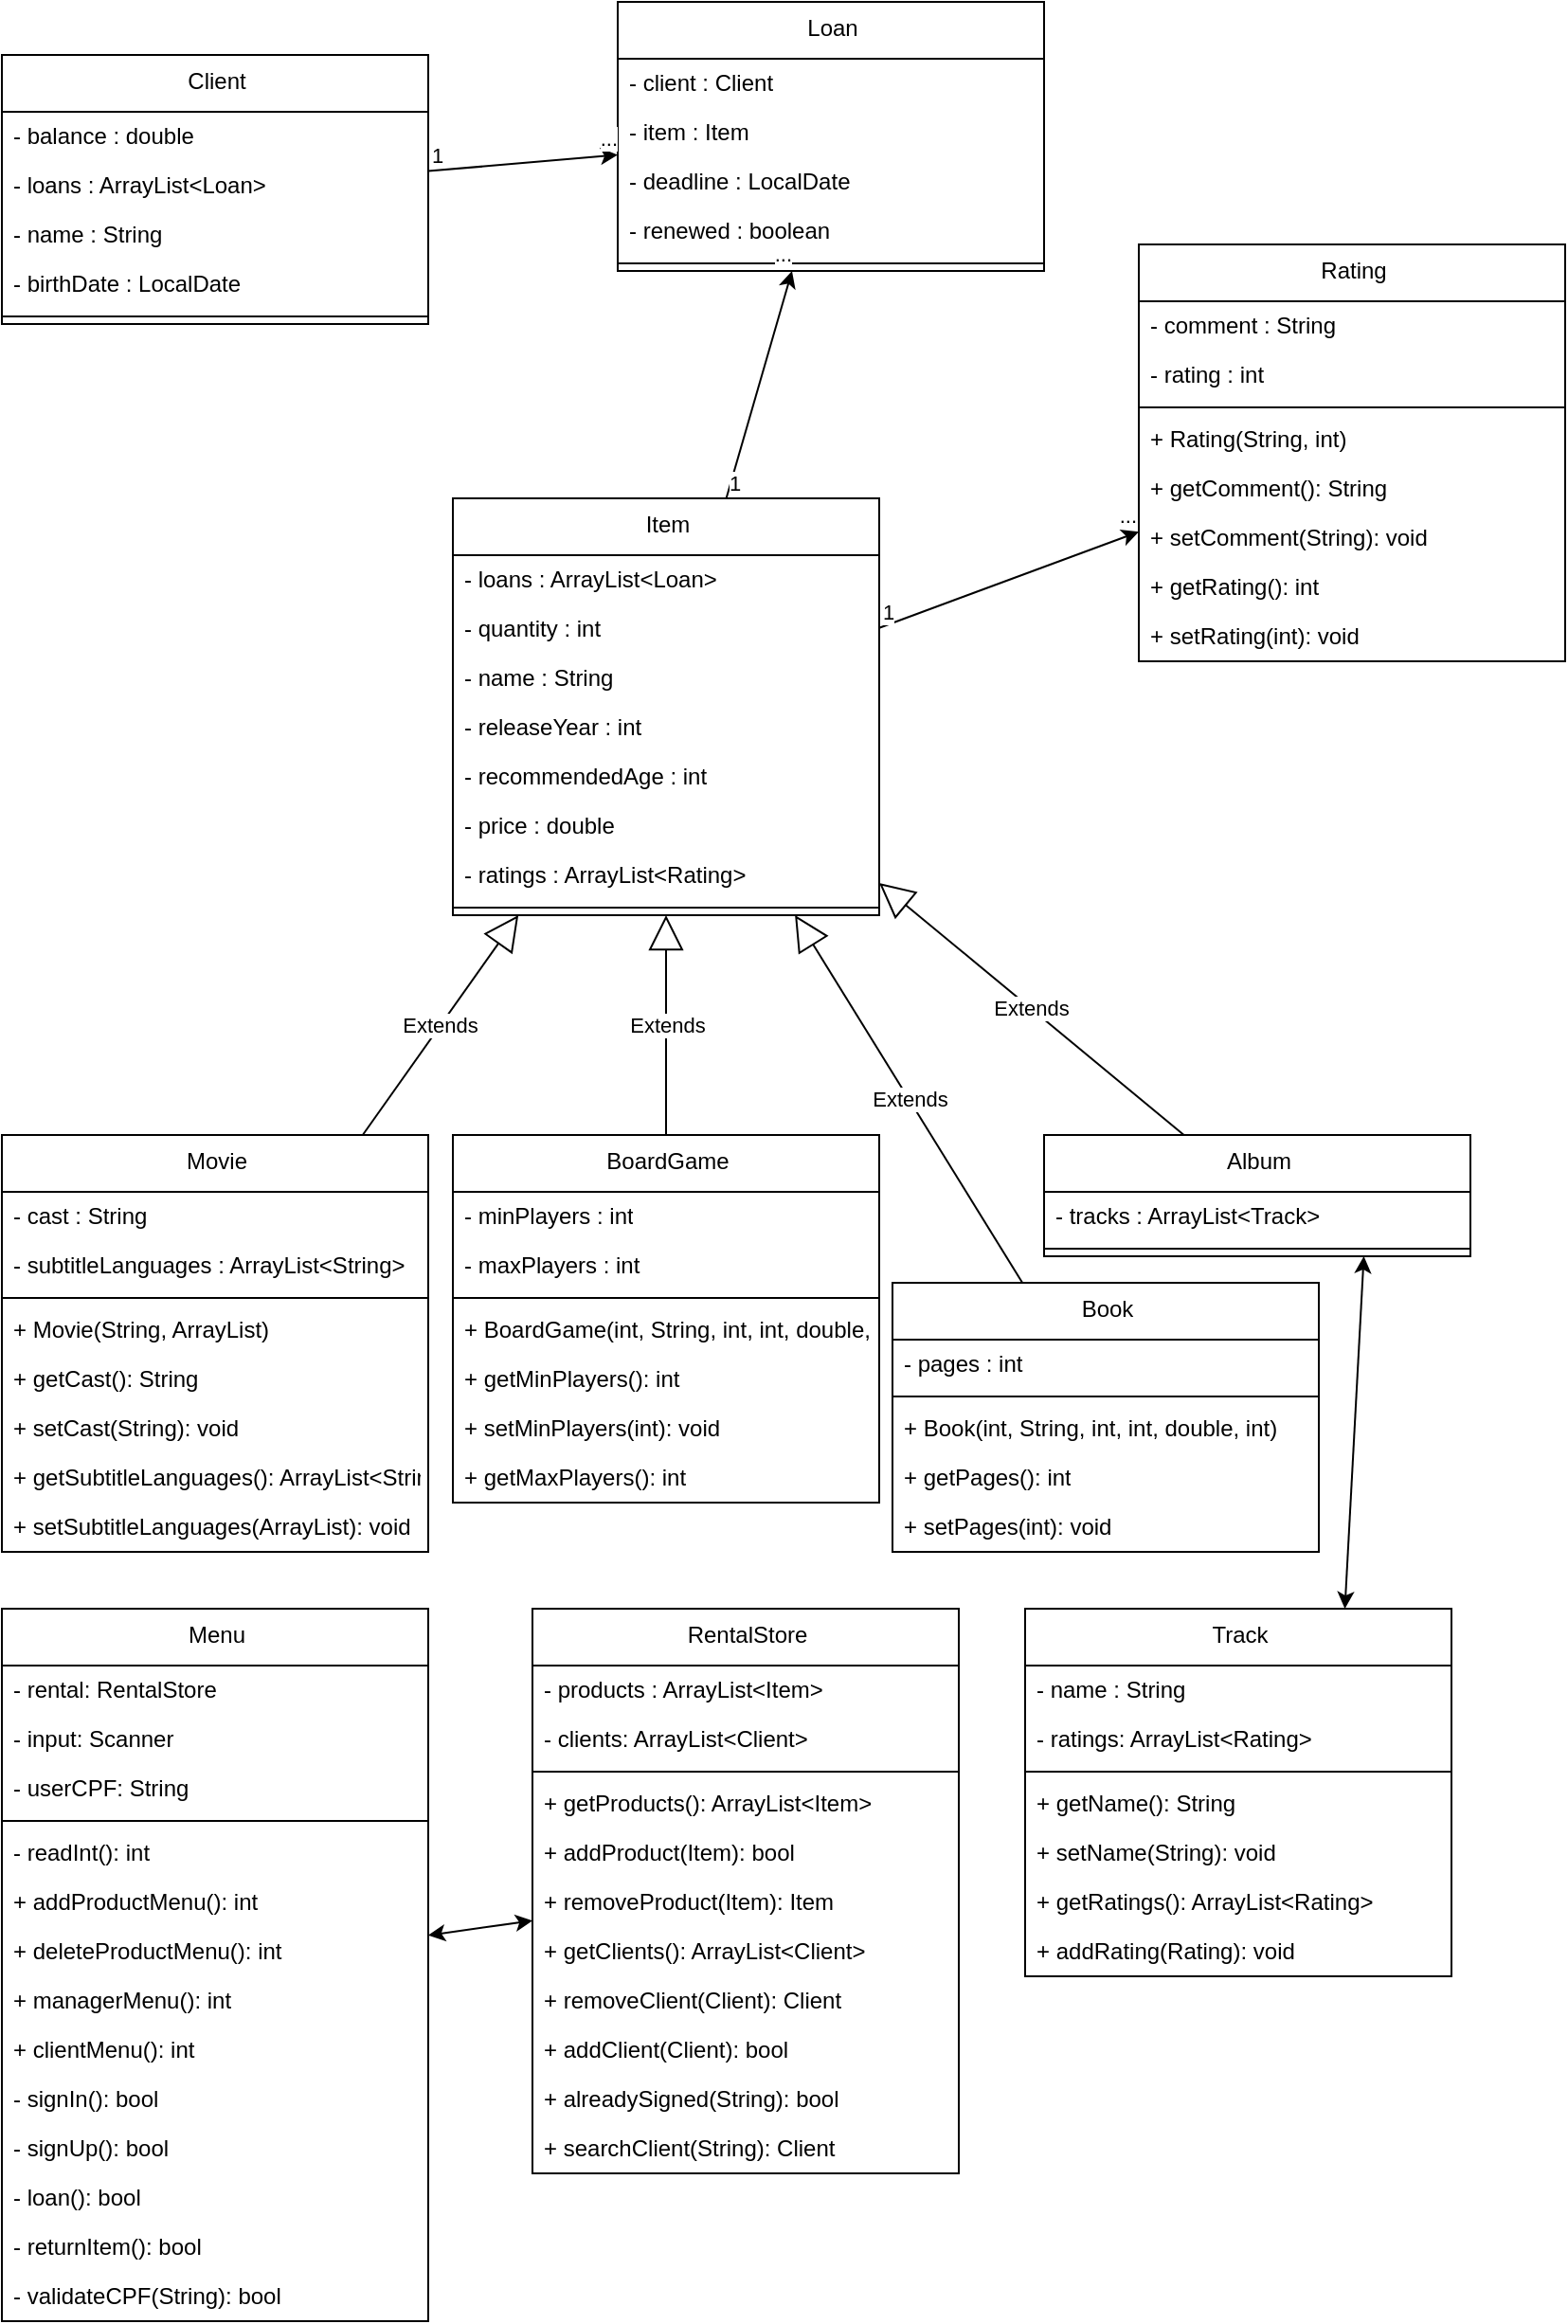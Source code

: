 <mxfile>
    <diagram id="qNWK0JkhowjWW2Fj5Cd8" name="Page-1">
        <mxGraphModel dx="1927" dy="1405" grid="1" gridSize="10" guides="1" tooltips="1" connect="1" arrows="1" fold="1" page="1" pageScale="1" pageWidth="850" pageHeight="1100" math="0" shadow="0">
            <root>
                <mxCell id="0"/>
                <mxCell id="1" parent="0"/>
                <mxCell id="2" value="Client" style="swimlane;fontStyle=0;align=center;verticalAlign=top;childLayout=stackLayout;horizontal=1;startSize=30;horizontalStack=0;resizeParent=1;resizeParentMax=0;resizeLast=0;collapsible=0;marginBottom=0;html=1;" parent="1" vertex="1">
                    <mxGeometry x="10" y="100" width="225" height="142" as="geometry"/>
                </mxCell>
                <mxCell id="3" value="- balance : double" style="text;html=1;strokeColor=none;fillColor=none;align=left;verticalAlign=middle;spacingLeft=4;spacingRight=4;overflow=hidden;rotatable=0;points=[[0,0.5],[1,0.5]];portConstraint=eastwest;" parent="2" vertex="1">
                    <mxGeometry y="30" width="225" height="26" as="geometry"/>
                </mxCell>
                <mxCell id="4" value="- loans : ArrayList&lt;Loan&gt;&amp;lt;Loan&amp;gt;" style="text;html=1;strokeColor=none;fillColor=none;align=left;verticalAlign=middle;spacingLeft=4;spacingRight=4;overflow=hidden;rotatable=0;points=[[0,0.5],[1,0.5]];portConstraint=eastwest;" parent="2" vertex="1">
                    <mxGeometry y="56" width="225" height="26" as="geometry"/>
                </mxCell>
                <mxCell id="5" value="- name : String" style="text;html=1;strokeColor=none;fillColor=none;align=left;verticalAlign=middle;spacingLeft=4;spacingRight=4;overflow=hidden;rotatable=0;points=[[0,0.5],[1,0.5]];portConstraint=eastwest;" parent="2" vertex="1">
                    <mxGeometry y="82" width="225" height="26" as="geometry"/>
                </mxCell>
                <mxCell id="6" value="- birthDate : LocalDate" style="text;html=1;strokeColor=none;fillColor=none;align=left;verticalAlign=middle;spacingLeft=4;spacingRight=4;overflow=hidden;rotatable=0;points=[[0,0.5],[1,0.5]];portConstraint=eastwest;" parent="2" vertex="1">
                    <mxGeometry y="108" width="225" height="26" as="geometry"/>
                </mxCell>
                <mxCell id="7" style="line;strokeWidth=1;fillColor=none;align=left;verticalAlign=middle;spacingTop=-1;spacingLeft=3;spacingRight=3;rotatable=0;labelPosition=right;points=[];portConstraint=eastwest;" parent="2" vertex="1">
                    <mxGeometry y="134" width="225" height="8" as="geometry"/>
                </mxCell>
                <mxCell id="8" value="Loan" style="swimlane;fontStyle=0;align=center;verticalAlign=top;childLayout=stackLayout;horizontal=1;startSize=30;horizontalStack=0;resizeParent=1;resizeParentMax=0;resizeLast=0;collapsible=0;marginBottom=0;html=1;" parent="1" vertex="1">
                    <mxGeometry x="335" y="72" width="225" height="142" as="geometry"/>
                </mxCell>
                <mxCell id="9" value="- client : Client" style="text;html=1;strokeColor=none;fillColor=none;align=left;verticalAlign=middle;spacingLeft=4;spacingRight=4;overflow=hidden;rotatable=0;points=[[0,0.5],[1,0.5]];portConstraint=eastwest;" parent="8" vertex="1">
                    <mxGeometry y="30" width="225" height="26" as="geometry"/>
                </mxCell>
                <mxCell id="10" value="- item : Item" style="text;html=1;strokeColor=none;fillColor=none;align=left;verticalAlign=middle;spacingLeft=4;spacingRight=4;overflow=hidden;rotatable=0;points=[[0,0.5],[1,0.5]];portConstraint=eastwest;" parent="8" vertex="1">
                    <mxGeometry y="56" width="225" height="26" as="geometry"/>
                </mxCell>
                <mxCell id="11" value="- deadline : LocalDate" style="text;html=1;strokeColor=none;fillColor=none;align=left;verticalAlign=middle;spacingLeft=4;spacingRight=4;overflow=hidden;rotatable=0;points=[[0,0.5],[1,0.5]];portConstraint=eastwest;" parent="8" vertex="1">
                    <mxGeometry y="82" width="225" height="26" as="geometry"/>
                </mxCell>
                <mxCell id="12" value="- renewed : boolean" style="text;html=1;strokeColor=none;fillColor=none;align=left;verticalAlign=middle;spacingLeft=4;spacingRight=4;overflow=hidden;rotatable=0;points=[[0,0.5],[1,0.5]];portConstraint=eastwest;" parent="8" vertex="1">
                    <mxGeometry y="108" width="225" height="26" as="geometry"/>
                </mxCell>
                <mxCell id="13" style="line;strokeWidth=1;fillColor=none;align=left;verticalAlign=middle;spacingTop=-1;spacingLeft=3;spacingRight=3;rotatable=0;labelPosition=right;points=[];portConstraint=eastwest;" parent="8" vertex="1">
                    <mxGeometry y="134" width="225" height="8" as="geometry"/>
                </mxCell>
                <mxCell id="14" value="Rating" style="swimlane;fontStyle=0;align=center;verticalAlign=top;childLayout=stackLayout;horizontal=1;startSize=30;horizontalStack=0;resizeParent=1;resizeParentMax=0;resizeLast=0;collapsible=0;marginBottom=0;html=1;" parent="1" vertex="1">
                    <mxGeometry x="610" y="200" width="225" height="220" as="geometry"/>
                </mxCell>
                <mxCell id="15" value="- comment : String" style="text;html=1;strokeColor=none;fillColor=none;align=left;verticalAlign=middle;spacingLeft=4;spacingRight=4;overflow=hidden;rotatable=0;points=[[0,0.5],[1,0.5]];portConstraint=eastwest;" parent="14" vertex="1">
                    <mxGeometry y="30" width="225" height="26" as="geometry"/>
                </mxCell>
                <mxCell id="16" value="- rating : int" style="text;html=1;strokeColor=none;fillColor=none;align=left;verticalAlign=middle;spacingLeft=4;spacingRight=4;overflow=hidden;rotatable=0;points=[[0,0.5],[1,0.5]];portConstraint=eastwest;" parent="14" vertex="1">
                    <mxGeometry y="56" width="225" height="26" as="geometry"/>
                </mxCell>
                <mxCell id="17" style="line;strokeWidth=1;fillColor=none;align=left;verticalAlign=middle;spacingTop=-1;spacingLeft=3;spacingRight=3;rotatable=0;labelPosition=right;points=[];portConstraint=eastwest;" parent="14" vertex="1">
                    <mxGeometry y="82" width="225" height="8" as="geometry"/>
                </mxCell>
                <mxCell id="18" value="+ Rating(String, int)" style="text;html=1;strokeColor=none;fillColor=none;align=left;verticalAlign=middle;spacingLeft=4;spacingRight=4;overflow=hidden;rotatable=0;points=[[0,0.5],[1,0.5]];portConstraint=eastwest;" parent="14" vertex="1">
                    <mxGeometry y="90" width="225" height="26" as="geometry"/>
                </mxCell>
                <mxCell id="19" value="+ getComment(): String" style="text;html=1;strokeColor=none;fillColor=none;align=left;verticalAlign=middle;spacingLeft=4;spacingRight=4;overflow=hidden;rotatable=0;points=[[0,0.5],[1,0.5]];portConstraint=eastwest;" parent="14" vertex="1">
                    <mxGeometry y="116" width="225" height="26" as="geometry"/>
                </mxCell>
                <mxCell id="20" value="+ setComment(String): void" style="text;html=1;strokeColor=none;fillColor=none;align=left;verticalAlign=middle;spacingLeft=4;spacingRight=4;overflow=hidden;rotatable=0;points=[[0,0.5],[1,0.5]];portConstraint=eastwest;" parent="14" vertex="1">
                    <mxGeometry y="142" width="225" height="26" as="geometry"/>
                </mxCell>
                <mxCell id="21" value="+ getRating(): int" style="text;html=1;strokeColor=none;fillColor=none;align=left;verticalAlign=middle;spacingLeft=4;spacingRight=4;overflow=hidden;rotatable=0;points=[[0,0.5],[1,0.5]];portConstraint=eastwest;" parent="14" vertex="1">
                    <mxGeometry y="168" width="225" height="26" as="geometry"/>
                </mxCell>
                <mxCell id="22" value="+ setRating(int): void" style="text;html=1;strokeColor=none;fillColor=none;align=left;verticalAlign=middle;spacingLeft=4;spacingRight=4;overflow=hidden;rotatable=0;points=[[0,0.5],[1,0.5]];portConstraint=eastwest;" parent="14" vertex="1">
                    <mxGeometry y="194" width="225" height="26" as="geometry"/>
                </mxCell>
                <mxCell id="23" value="Item" style="swimlane;fontStyle=0;align=center;verticalAlign=top;childLayout=stackLayout;horizontal=1;startSize=30;horizontalStack=0;resizeParent=1;resizeParentMax=0;resizeLast=0;collapsible=0;marginBottom=0;html=1;" parent="1" vertex="1">
                    <mxGeometry x="248" y="334" width="225" height="220" as="geometry"/>
                </mxCell>
                <mxCell id="24" value="- loans : ArrayList&lt;Loan&gt;&amp;lt;Loan&amp;gt;" style="text;html=1;strokeColor=none;fillColor=none;align=left;verticalAlign=middle;spacingLeft=4;spacingRight=4;overflow=hidden;rotatable=0;points=[[0,0.5],[1,0.5]];portConstraint=eastwest;" parent="23" vertex="1">
                    <mxGeometry y="30" width="225" height="26" as="geometry"/>
                </mxCell>
                <mxCell id="25" value="- quantity : int" style="text;html=1;strokeColor=none;fillColor=none;align=left;verticalAlign=middle;spacingLeft=4;spacingRight=4;overflow=hidden;rotatable=0;points=[[0,0.5],[1,0.5]];portConstraint=eastwest;" parent="23" vertex="1">
                    <mxGeometry y="56" width="225" height="26" as="geometry"/>
                </mxCell>
                <mxCell id="26" value="- name : String" style="text;html=1;strokeColor=none;fillColor=none;align=left;verticalAlign=middle;spacingLeft=4;spacingRight=4;overflow=hidden;rotatable=0;points=[[0,0.5],[1,0.5]];portConstraint=eastwest;" parent="23" vertex="1">
                    <mxGeometry y="82" width="225" height="26" as="geometry"/>
                </mxCell>
                <mxCell id="27" value="- releaseYear : int" style="text;html=1;strokeColor=none;fillColor=none;align=left;verticalAlign=middle;spacingLeft=4;spacingRight=4;overflow=hidden;rotatable=0;points=[[0,0.5],[1,0.5]];portConstraint=eastwest;" parent="23" vertex="1">
                    <mxGeometry y="108" width="225" height="26" as="geometry"/>
                </mxCell>
                <mxCell id="28" value="- recommendedAge : int" style="text;html=1;strokeColor=none;fillColor=none;align=left;verticalAlign=middle;spacingLeft=4;spacingRight=4;overflow=hidden;rotatable=0;points=[[0,0.5],[1,0.5]];portConstraint=eastwest;" parent="23" vertex="1">
                    <mxGeometry y="134" width="225" height="26" as="geometry"/>
                </mxCell>
                <mxCell id="29" value="- price : double" style="text;html=1;strokeColor=none;fillColor=none;align=left;verticalAlign=middle;spacingLeft=4;spacingRight=4;overflow=hidden;rotatable=0;points=[[0,0.5],[1,0.5]];portConstraint=eastwest;" parent="23" vertex="1">
                    <mxGeometry y="160" width="225" height="26" as="geometry"/>
                </mxCell>
                <mxCell id="30" value="- ratings : ArrayList&lt;Rating&gt;&amp;lt;Rating&amp;gt;" style="text;html=1;strokeColor=none;fillColor=none;align=left;verticalAlign=middle;spacingLeft=4;spacingRight=4;overflow=hidden;rotatable=0;points=[[0,0.5],[1,0.5]];portConstraint=eastwest;" parent="23" vertex="1">
                    <mxGeometry y="186" width="225" height="26" as="geometry"/>
                </mxCell>
                <mxCell id="31" style="line;strokeWidth=1;fillColor=none;align=left;verticalAlign=middle;spacingTop=-1;spacingLeft=3;spacingRight=3;rotatable=0;labelPosition=right;points=[];portConstraint=eastwest;" parent="23" vertex="1">
                    <mxGeometry y="212" width="225" height="8" as="geometry"/>
                </mxCell>
                <mxCell id="32" value="Book" style="swimlane;fontStyle=0;align=center;verticalAlign=top;childLayout=stackLayout;horizontal=1;startSize=30;horizontalStack=0;resizeParent=1;resizeParentMax=0;resizeLast=0;collapsible=0;marginBottom=0;html=1;" parent="1" vertex="1">
                    <mxGeometry x="480" y="748" width="225" height="142" as="geometry"/>
                </mxCell>
                <mxCell id="33" value="- pages : int" style="text;html=1;strokeColor=none;fillColor=none;align=left;verticalAlign=middle;spacingLeft=4;spacingRight=4;overflow=hidden;rotatable=0;points=[[0,0.5],[1,0.5]];portConstraint=eastwest;" parent="32" vertex="1">
                    <mxGeometry y="30" width="225" height="26" as="geometry"/>
                </mxCell>
                <mxCell id="34" style="line;strokeWidth=1;fillColor=none;align=left;verticalAlign=middle;spacingTop=-1;spacingLeft=3;spacingRight=3;rotatable=0;labelPosition=right;points=[];portConstraint=eastwest;" parent="32" vertex="1">
                    <mxGeometry y="56" width="225" height="8" as="geometry"/>
                </mxCell>
                <mxCell id="35" value="+ Book(int, String, int, int, double, int)" style="text;html=1;strokeColor=none;fillColor=none;align=left;verticalAlign=middle;spacingLeft=4;spacingRight=4;overflow=hidden;rotatable=0;points=[[0,0.5],[1,0.5]];portConstraint=eastwest;" parent="32" vertex="1">
                    <mxGeometry y="64" width="225" height="26" as="geometry"/>
                </mxCell>
                <mxCell id="36" value="+ getPages(): int" style="text;html=1;strokeColor=none;fillColor=none;align=left;verticalAlign=middle;spacingLeft=4;spacingRight=4;overflow=hidden;rotatable=0;points=[[0,0.5],[1,0.5]];portConstraint=eastwest;" parent="32" vertex="1">
                    <mxGeometry y="90" width="225" height="26" as="geometry"/>
                </mxCell>
                <mxCell id="37" value="+ setPages(int): void" style="text;html=1;strokeColor=none;fillColor=none;align=left;verticalAlign=middle;spacingLeft=4;spacingRight=4;overflow=hidden;rotatable=0;points=[[0,0.5],[1,0.5]];portConstraint=eastwest;" parent="32" vertex="1">
                    <mxGeometry y="116" width="225" height="26" as="geometry"/>
                </mxCell>
                <mxCell id="38" value="BoardGame" style="swimlane;fontStyle=0;align=center;verticalAlign=top;childLayout=stackLayout;horizontal=1;startSize=30;horizontalStack=0;resizeParent=1;resizeParentMax=0;resizeLast=0;collapsible=0;marginBottom=0;html=1;" parent="1" vertex="1">
                    <mxGeometry x="248" y="670" width="225" height="194" as="geometry"/>
                </mxCell>
                <mxCell id="39" value="- minPlayers : int" style="text;html=1;strokeColor=none;fillColor=none;align=left;verticalAlign=middle;spacingLeft=4;spacingRight=4;overflow=hidden;rotatable=0;points=[[0,0.5],[1,0.5]];portConstraint=eastwest;" parent="38" vertex="1">
                    <mxGeometry y="30" width="225" height="26" as="geometry"/>
                </mxCell>
                <mxCell id="40" value="- maxPlayers : int" style="text;html=1;strokeColor=none;fillColor=none;align=left;verticalAlign=middle;spacingLeft=4;spacingRight=4;overflow=hidden;rotatable=0;points=[[0,0.5],[1,0.5]];portConstraint=eastwest;" parent="38" vertex="1">
                    <mxGeometry y="56" width="225" height="26" as="geometry"/>
                </mxCell>
                <mxCell id="41" style="line;strokeWidth=1;fillColor=none;align=left;verticalAlign=middle;spacingTop=-1;spacingLeft=3;spacingRight=3;rotatable=0;labelPosition=right;points=[];portConstraint=eastwest;" parent="38" vertex="1">
                    <mxGeometry y="82" width="225" height="8" as="geometry"/>
                </mxCell>
                <mxCell id="42" value="+ BoardGame(int, String, int, int, double, int, int)" style="text;html=1;strokeColor=none;fillColor=none;align=left;verticalAlign=middle;spacingLeft=4;spacingRight=4;overflow=hidden;rotatable=0;points=[[0,0.5],[1,0.5]];portConstraint=eastwest;" parent="38" vertex="1">
                    <mxGeometry y="90" width="225" height="26" as="geometry"/>
                </mxCell>
                <mxCell id="43" value="+ getMinPlayers(): int" style="text;html=1;strokeColor=none;fillColor=none;align=left;verticalAlign=middle;spacingLeft=4;spacingRight=4;overflow=hidden;rotatable=0;points=[[0,0.5],[1,0.5]];portConstraint=eastwest;" parent="38" vertex="1">
                    <mxGeometry y="116" width="225" height="26" as="geometry"/>
                </mxCell>
                <mxCell id="44" value="+ setMinPlayers(int): void" style="text;html=1;strokeColor=none;fillColor=none;align=left;verticalAlign=middle;spacingLeft=4;spacingRight=4;overflow=hidden;rotatable=0;points=[[0,0.5],[1,0.5]];portConstraint=eastwest;" parent="38" vertex="1">
                    <mxGeometry y="142" width="225" height="26" as="geometry"/>
                </mxCell>
                <mxCell id="45" value="+ getMaxPlayers(): int" style="text;html=1;strokeColor=none;fillColor=none;align=left;verticalAlign=middle;spacingLeft=4;spacingRight=4;overflow=hidden;rotatable=0;points=[[0,0.5],[1,0.5]];portConstraint=eastwest;" parent="38" vertex="1">
                    <mxGeometry y="168" width="225" height="26" as="geometry"/>
                </mxCell>
                <mxCell id="47" value="Album" style="swimlane;fontStyle=0;align=center;verticalAlign=top;childLayout=stackLayout;horizontal=1;startSize=30;horizontalStack=0;resizeParent=1;resizeParentMax=0;resizeLast=0;collapsible=0;marginBottom=0;html=1;" parent="1" vertex="1">
                    <mxGeometry x="560" y="670" width="225" height="64" as="geometry"/>
                </mxCell>
                <mxCell id="48" value="- tracks : ArrayList&amp;lt;Track&amp;gt;" style="text;html=1;strokeColor=none;fillColor=none;align=left;verticalAlign=middle;spacingLeft=4;spacingRight=4;overflow=hidden;rotatable=0;points=[[0,0.5],[1,0.5]];portConstraint=eastwest;" parent="47" vertex="1">
                    <mxGeometry y="30" width="225" height="26" as="geometry"/>
                </mxCell>
                <mxCell id="49" style="line;strokeWidth=1;fillColor=none;align=left;verticalAlign=middle;spacingTop=-1;spacingLeft=3;spacingRight=3;rotatable=0;labelPosition=right;points=[];portConstraint=eastwest;" parent="47" vertex="1">
                    <mxGeometry y="56" width="225" height="8" as="geometry"/>
                </mxCell>
                <mxCell id="50" value="Movie" style="swimlane;fontStyle=0;align=center;verticalAlign=top;childLayout=stackLayout;horizontal=1;startSize=30;horizontalStack=0;resizeParent=1;resizeParentMax=0;resizeLast=0;collapsible=0;marginBottom=0;html=1;" parent="1" vertex="1">
                    <mxGeometry x="10" y="670" width="225" height="220" as="geometry"/>
                </mxCell>
                <mxCell id="51" value="- cast : String" style="text;html=1;strokeColor=none;fillColor=none;align=left;verticalAlign=middle;spacingLeft=4;spacingRight=4;overflow=hidden;rotatable=0;points=[[0,0.5],[1,0.5]];portConstraint=eastwest;" parent="50" vertex="1">
                    <mxGeometry y="30" width="225" height="26" as="geometry"/>
                </mxCell>
                <mxCell id="52" value="- subtitleLanguages : ArrayList&lt;String&gt;&amp;lt;String&amp;gt;" style="text;html=1;strokeColor=none;fillColor=none;align=left;verticalAlign=middle;spacingLeft=4;spacingRight=4;overflow=hidden;rotatable=0;points=[[0,0.5],[1,0.5]];portConstraint=eastwest;" parent="50" vertex="1">
                    <mxGeometry y="56" width="225" height="26" as="geometry"/>
                </mxCell>
                <mxCell id="53" style="line;strokeWidth=1;fillColor=none;align=left;verticalAlign=middle;spacingTop=-1;spacingLeft=3;spacingRight=3;rotatable=0;labelPosition=right;points=[];portConstraint=eastwest;" parent="50" vertex="1">
                    <mxGeometry y="82" width="225" height="8" as="geometry"/>
                </mxCell>
                <mxCell id="54" value="+ Movie(String, ArrayList&lt;String&gt;)" style="text;html=1;strokeColor=none;fillColor=none;align=left;verticalAlign=middle;spacingLeft=4;spacingRight=4;overflow=hidden;rotatable=0;points=[[0,0.5],[1,0.5]];portConstraint=eastwest;" parent="50" vertex="1">
                    <mxGeometry y="90" width="225" height="26" as="geometry"/>
                </mxCell>
                <mxCell id="55" value="+ getCast(): String" style="text;html=1;strokeColor=none;fillColor=none;align=left;verticalAlign=middle;spacingLeft=4;spacingRight=4;overflow=hidden;rotatable=0;points=[[0,0.5],[1,0.5]];portConstraint=eastwest;" parent="50" vertex="1">
                    <mxGeometry y="116" width="225" height="26" as="geometry"/>
                </mxCell>
                <mxCell id="56" value="+ setCast(String): void" style="text;html=1;strokeColor=none;fillColor=none;align=left;verticalAlign=middle;spacingLeft=4;spacingRight=4;overflow=hidden;rotatable=0;points=[[0,0.5],[1,0.5]];portConstraint=eastwest;" parent="50" vertex="1">
                    <mxGeometry y="142" width="225" height="26" as="geometry"/>
                </mxCell>
                <mxCell id="57" value="+ getSubtitleLanguages(): ArrayList&lt;String&gt;&amp;lt;String&amp;gt;" style="text;html=1;strokeColor=none;fillColor=none;align=left;verticalAlign=middle;spacingLeft=4;spacingRight=4;overflow=hidden;rotatable=0;points=[[0,0.5],[1,0.5]];portConstraint=eastwest;" parent="50" vertex="1">
                    <mxGeometry y="168" width="225" height="26" as="geometry"/>
                </mxCell>
                <mxCell id="58" value="+ setSubtitleLanguages(ArrayList&lt;String&gt;): void" style="text;html=1;strokeColor=none;fillColor=none;align=left;verticalAlign=middle;spacingLeft=4;spacingRight=4;overflow=hidden;rotatable=0;points=[[0,0.5],[1,0.5]];portConstraint=eastwest;" parent="50" vertex="1">
                    <mxGeometry y="194" width="225" height="26" as="geometry"/>
                </mxCell>
                <mxCell id="59" value="Extends" style="endArrow=block;endSize=16;endFill=0;html=1" parent="1" source="32" target="23" edge="1">
                    <mxGeometry width="160" relative="1" as="geometry"/>
                </mxCell>
                <mxCell id="60" value="Extends" style="endArrow=block;endSize=16;endFill=0;html=1" parent="1" source="38" target="23" edge="1">
                    <mxGeometry width="160" relative="1" as="geometry"/>
                </mxCell>
                <mxCell id="61" value="Extends" style="endArrow=block;endSize=16;endFill=0;html=1" parent="1" source="47" target="23" edge="1">
                    <mxGeometry width="160" relative="1" as="geometry"/>
                </mxCell>
                <mxCell id="62" value="Extends" style="endArrow=block;endSize=16;endFill=0;html=1" parent="1" source="50" target="23" edge="1">
                    <mxGeometry width="160" relative="1" as="geometry">
                        <mxPoint x="300" y="680" as="sourcePoint"/>
                        <mxPoint x="15" y="542.529" as="targetPoint"/>
                    </mxGeometry>
                </mxCell>
                <mxCell id="65" value="" style="endArrow=classic;html=1;" parent="1" source="23" target="14" edge="1">
                    <mxGeometry relative="1" as="geometry">
                        <mxPoint x="520" y="490" as="sourcePoint"/>
                        <mxPoint x="640" y="470" as="targetPoint"/>
                    </mxGeometry>
                </mxCell>
                <mxCell id="67" value="1" style="edgeLabel;resizable=0;html=1;align=left;verticalAlign=bottom;" parent="65" connectable="0" vertex="1">
                    <mxGeometry x="-1" relative="1" as="geometry"/>
                </mxCell>
                <mxCell id="68" value="..." style="edgeLabel;resizable=0;html=1;align=right;verticalAlign=bottom;" parent="65" connectable="0" vertex="1">
                    <mxGeometry x="1" relative="1" as="geometry"/>
                </mxCell>
                <mxCell id="70" value="" style="endArrow=classic;html=1;" parent="1" source="2" target="8" edge="1">
                    <mxGeometry relative="1" as="geometry">
                        <mxPoint x="160" y="280" as="sourcePoint"/>
                        <mxPoint x="320" y="280" as="targetPoint"/>
                    </mxGeometry>
                </mxCell>
                <mxCell id="72" value="1" style="edgeLabel;resizable=0;html=1;align=left;verticalAlign=bottom;" parent="70" connectable="0" vertex="1">
                    <mxGeometry x="-1" relative="1" as="geometry"/>
                </mxCell>
                <mxCell id="73" value="..." style="edgeLabel;resizable=0;html=1;align=right;verticalAlign=bottom;" parent="70" connectable="0" vertex="1">
                    <mxGeometry x="1" relative="1" as="geometry"/>
                </mxCell>
                <mxCell id="74" value="" style="endArrow=classic;html=1;" parent="1" source="23" target="8" edge="1">
                    <mxGeometry relative="1" as="geometry">
                        <mxPoint x="245" y="171.308" as="sourcePoint"/>
                        <mxPoint x="345" y="162.692" as="targetPoint"/>
                    </mxGeometry>
                </mxCell>
                <mxCell id="75" value="1" style="edgeLabel;resizable=0;html=1;align=left;verticalAlign=bottom;" parent="74" connectable="0" vertex="1">
                    <mxGeometry x="-1" relative="1" as="geometry"/>
                </mxCell>
                <mxCell id="76" value="..." style="edgeLabel;resizable=0;html=1;align=right;verticalAlign=bottom;" parent="74" connectable="0" vertex="1">
                    <mxGeometry x="1" relative="1" as="geometry"/>
                </mxCell>
                <mxCell id="dqTZblPR5orKNp6-OwD3-76" value="Track" style="swimlane;fontStyle=0;align=center;verticalAlign=top;childLayout=stackLayout;horizontal=1;startSize=30;horizontalStack=0;resizeParent=1;resizeParentMax=0;resizeLast=0;collapsible=0;marginBottom=0;html=1;" parent="1" vertex="1">
                    <mxGeometry x="550" y="920" width="225" height="194" as="geometry"/>
                </mxCell>
                <mxCell id="dqTZblPR5orKNp6-OwD3-77" value="- name : String" style="text;html=1;strokeColor=none;fillColor=none;align=left;verticalAlign=middle;spacingLeft=4;spacingRight=4;overflow=hidden;rotatable=0;points=[[0,0.5],[1,0.5]];portConstraint=eastwest;" parent="dqTZblPR5orKNp6-OwD3-76" vertex="1">
                    <mxGeometry y="30" width="225" height="26" as="geometry"/>
                </mxCell>
                <mxCell id="dqTZblPR5orKNp6-OwD3-82" value="- ratings: ArrayList&amp;lt;Rating&amp;gt;" style="text;html=1;strokeColor=none;fillColor=none;align=left;verticalAlign=middle;spacingLeft=4;spacingRight=4;overflow=hidden;rotatable=0;points=[[0,0.5],[1,0.5]];portConstraint=eastwest;" parent="dqTZblPR5orKNp6-OwD3-76" vertex="1">
                    <mxGeometry y="56" width="225" height="26" as="geometry"/>
                </mxCell>
                <mxCell id="dqTZblPR5orKNp6-OwD3-78" style="line;strokeWidth=1;fillColor=none;align=left;verticalAlign=middle;spacingTop=-1;spacingLeft=3;spacingRight=3;rotatable=0;labelPosition=right;points=[];portConstraint=eastwest;" parent="dqTZblPR5orKNp6-OwD3-76" vertex="1">
                    <mxGeometry y="82" width="225" height="8" as="geometry"/>
                </mxCell>
                <mxCell id="dqTZblPR5orKNp6-OwD3-79" value="+ getName(): String" style="text;html=1;strokeColor=none;fillColor=none;align=left;verticalAlign=middle;spacingLeft=4;spacingRight=4;overflow=hidden;rotatable=0;points=[[0,0.5],[1,0.5]];portConstraint=eastwest;" parent="dqTZblPR5orKNp6-OwD3-76" vertex="1">
                    <mxGeometry y="90" width="225" height="26" as="geometry"/>
                </mxCell>
                <mxCell id="dqTZblPR5orKNp6-OwD3-80" value="+ setName(String): void" style="text;html=1;strokeColor=none;fillColor=none;align=left;verticalAlign=middle;spacingLeft=4;spacingRight=4;overflow=hidden;rotatable=0;points=[[0,0.5],[1,0.5]];portConstraint=eastwest;" parent="dqTZblPR5orKNp6-OwD3-76" vertex="1">
                    <mxGeometry y="116" width="225" height="26" as="geometry"/>
                </mxCell>
                <mxCell id="dqTZblPR5orKNp6-OwD3-81" value="+ getRatings(): ArrayList&amp;lt;Rating&amp;gt;" style="text;html=1;strokeColor=none;fillColor=none;align=left;verticalAlign=middle;spacingLeft=4;spacingRight=4;overflow=hidden;rotatable=0;points=[[0,0.5],[1,0.5]];portConstraint=eastwest;" parent="dqTZblPR5orKNp6-OwD3-76" vertex="1">
                    <mxGeometry y="142" width="225" height="26" as="geometry"/>
                </mxCell>
                <mxCell id="dqTZblPR5orKNp6-OwD3-83" value="+ addRating(Rating): void" style="text;html=1;strokeColor=none;fillColor=none;align=left;verticalAlign=middle;spacingLeft=4;spacingRight=4;overflow=hidden;rotatable=0;points=[[0,0.5],[1,0.5]];portConstraint=eastwest;" parent="dqTZblPR5orKNp6-OwD3-76" vertex="1">
                    <mxGeometry y="168" width="225" height="26" as="geometry"/>
                </mxCell>
                <mxCell id="dqTZblPR5orKNp6-OwD3-84" value="" style="endArrow=classic;startArrow=classic;html=1;rounded=0;exitX=0.75;exitY=0;exitDx=0;exitDy=0;entryX=0.75;entryY=1;entryDx=0;entryDy=0;" parent="1" source="dqTZblPR5orKNp6-OwD3-76" target="47" edge="1">
                    <mxGeometry width="50" height="50" relative="1" as="geometry">
                        <mxPoint x="530" y="920" as="sourcePoint"/>
                        <mxPoint x="580" y="870" as="targetPoint"/>
                    </mxGeometry>
                </mxCell>
                <mxCell id="dqTZblPR5orKNp6-OwD3-85" value="RentalStore" style="swimlane;fontStyle=0;align=center;verticalAlign=top;childLayout=stackLayout;horizontal=1;startSize=30;horizontalStack=0;resizeParent=1;resizeParentMax=0;resizeLast=0;collapsible=0;marginBottom=0;html=1;" parent="1" vertex="1">
                    <mxGeometry x="290" y="920" width="225" height="298" as="geometry"/>
                </mxCell>
                <mxCell id="dqTZblPR5orKNp6-OwD3-86" value="- products : ArrayList&amp;lt;Item&amp;gt;" style="text;html=1;strokeColor=none;fillColor=none;align=left;verticalAlign=middle;spacingLeft=4;spacingRight=4;overflow=hidden;rotatable=0;points=[[0,0.5],[1,0.5]];portConstraint=eastwest;" parent="dqTZblPR5orKNp6-OwD3-85" vertex="1">
                    <mxGeometry y="30" width="225" height="26" as="geometry"/>
                </mxCell>
                <mxCell id="dqTZblPR5orKNp6-OwD3-87" value="- clients: ArrayList&amp;lt;Client&amp;gt;" style="text;html=1;strokeColor=none;fillColor=none;align=left;verticalAlign=middle;spacingLeft=4;spacingRight=4;overflow=hidden;rotatable=0;points=[[0,0.5],[1,0.5]];portConstraint=eastwest;" parent="dqTZblPR5orKNp6-OwD3-85" vertex="1">
                    <mxGeometry y="56" width="225" height="26" as="geometry"/>
                </mxCell>
                <mxCell id="dqTZblPR5orKNp6-OwD3-88" style="line;strokeWidth=1;fillColor=none;align=left;verticalAlign=middle;spacingTop=-1;spacingLeft=3;spacingRight=3;rotatable=0;labelPosition=right;points=[];portConstraint=eastwest;" parent="dqTZblPR5orKNp6-OwD3-85" vertex="1">
                    <mxGeometry y="82" width="225" height="8" as="geometry"/>
                </mxCell>
                <mxCell id="dqTZblPR5orKNp6-OwD3-89" value="+ getProducts(): ArrayList&amp;lt;Item&amp;gt;" style="text;html=1;strokeColor=none;fillColor=none;align=left;verticalAlign=middle;spacingLeft=4;spacingRight=4;overflow=hidden;rotatable=0;points=[[0,0.5],[1,0.5]];portConstraint=eastwest;" parent="dqTZblPR5orKNp6-OwD3-85" vertex="1">
                    <mxGeometry y="90" width="225" height="26" as="geometry"/>
                </mxCell>
                <mxCell id="dqTZblPR5orKNp6-OwD3-90" value="+ addProduct(Item): bool" style="text;html=1;strokeColor=none;fillColor=none;align=left;verticalAlign=middle;spacingLeft=4;spacingRight=4;overflow=hidden;rotatable=0;points=[[0,0.5],[1,0.5]];portConstraint=eastwest;" parent="dqTZblPR5orKNp6-OwD3-85" vertex="1">
                    <mxGeometry y="116" width="225" height="26" as="geometry"/>
                </mxCell>
                <mxCell id="dqTZblPR5orKNp6-OwD3-91" value="+ removeProduct(Item): Item" style="text;html=1;strokeColor=none;fillColor=none;align=left;verticalAlign=middle;spacingLeft=4;spacingRight=4;overflow=hidden;rotatable=0;points=[[0,0.5],[1,0.5]];portConstraint=eastwest;" parent="dqTZblPR5orKNp6-OwD3-85" vertex="1">
                    <mxGeometry y="142" width="225" height="26" as="geometry"/>
                </mxCell>
                <mxCell id="dqTZblPR5orKNp6-OwD3-93" value="+ getClients(): ArrayList&amp;lt;Client&amp;gt;" style="text;html=1;strokeColor=none;fillColor=none;align=left;verticalAlign=middle;spacingLeft=4;spacingRight=4;overflow=hidden;rotatable=0;points=[[0,0.5],[1,0.5]];portConstraint=eastwest;" parent="dqTZblPR5orKNp6-OwD3-85" vertex="1">
                    <mxGeometry y="168" width="225" height="26" as="geometry"/>
                </mxCell>
                <mxCell id="dqTZblPR5orKNp6-OwD3-95" value="+ removeClient(Client): Client" style="text;html=1;strokeColor=none;fillColor=none;align=left;verticalAlign=middle;spacingLeft=4;spacingRight=4;overflow=hidden;rotatable=0;points=[[0,0.5],[1,0.5]];portConstraint=eastwest;" parent="dqTZblPR5orKNp6-OwD3-85" vertex="1">
                    <mxGeometry y="194" width="225" height="26" as="geometry"/>
                </mxCell>
                <mxCell id="dqTZblPR5orKNp6-OwD3-94" value="+ addClient(Client): bool" style="text;html=1;strokeColor=none;fillColor=none;align=left;verticalAlign=middle;spacingLeft=4;spacingRight=4;overflow=hidden;rotatable=0;points=[[0,0.5],[1,0.5]];portConstraint=eastwest;" parent="dqTZblPR5orKNp6-OwD3-85" vertex="1">
                    <mxGeometry y="220" width="225" height="26" as="geometry"/>
                </mxCell>
                <mxCell id="dqTZblPR5orKNp6-OwD3-96" value="+ alreadySigned(String): bool" style="text;html=1;strokeColor=none;fillColor=none;align=left;verticalAlign=middle;spacingLeft=4;spacingRight=4;overflow=hidden;rotatable=0;points=[[0,0.5],[1,0.5]];portConstraint=eastwest;" parent="dqTZblPR5orKNp6-OwD3-85" vertex="1">
                    <mxGeometry y="246" width="225" height="26" as="geometry"/>
                </mxCell>
                <mxCell id="dqTZblPR5orKNp6-OwD3-97" value="+ searchClient(String): Client" style="text;html=1;strokeColor=none;fillColor=none;align=left;verticalAlign=middle;spacingLeft=4;spacingRight=4;overflow=hidden;rotatable=0;points=[[0,0.5],[1,0.5]];portConstraint=eastwest;" parent="dqTZblPR5orKNp6-OwD3-85" vertex="1">
                    <mxGeometry y="272" width="225" height="26" as="geometry"/>
                </mxCell>
                <mxCell id="dqTZblPR5orKNp6-OwD3-98" value="Menu" style="swimlane;fontStyle=0;align=center;verticalAlign=top;childLayout=stackLayout;horizontal=1;startSize=30;horizontalStack=0;resizeParent=1;resizeParentMax=0;resizeLast=0;collapsible=0;marginBottom=0;html=1;" parent="1" vertex="1">
                    <mxGeometry x="10" y="920" width="225" height="376" as="geometry"/>
                </mxCell>
                <mxCell id="dqTZblPR5orKNp6-OwD3-99" value="- rental: RentalStore" style="text;html=1;strokeColor=none;fillColor=none;align=left;verticalAlign=middle;spacingLeft=4;spacingRight=4;overflow=hidden;rotatable=0;points=[[0,0.5],[1,0.5]];portConstraint=eastwest;" parent="dqTZblPR5orKNp6-OwD3-98" vertex="1">
                    <mxGeometry y="30" width="225" height="26" as="geometry"/>
                </mxCell>
                <mxCell id="dqTZblPR5orKNp6-OwD3-100" value="- input: Scanner" style="text;html=1;strokeColor=none;fillColor=none;align=left;verticalAlign=middle;spacingLeft=4;spacingRight=4;overflow=hidden;rotatable=0;points=[[0,0.5],[1,0.5]];portConstraint=eastwest;" parent="dqTZblPR5orKNp6-OwD3-98" vertex="1">
                    <mxGeometry y="56" width="225" height="26" as="geometry"/>
                </mxCell>
                <mxCell id="dqTZblPR5orKNp6-OwD3-111" value="- userCPF: String" style="text;html=1;strokeColor=none;fillColor=none;align=left;verticalAlign=middle;spacingLeft=4;spacingRight=4;overflow=hidden;rotatable=0;points=[[0,0.5],[1,0.5]];portConstraint=eastwest;" parent="dqTZblPR5orKNp6-OwD3-98" vertex="1">
                    <mxGeometry y="82" width="225" height="26" as="geometry"/>
                </mxCell>
                <mxCell id="dqTZblPR5orKNp6-OwD3-101" style="line;strokeWidth=1;fillColor=none;align=left;verticalAlign=middle;spacingTop=-1;spacingLeft=3;spacingRight=3;rotatable=0;labelPosition=right;points=[];portConstraint=eastwest;" parent="dqTZblPR5orKNp6-OwD3-98" vertex="1">
                    <mxGeometry y="108" width="225" height="8" as="geometry"/>
                </mxCell>
                <mxCell id="dqTZblPR5orKNp6-OwD3-102" value="- readInt(): int" style="text;html=1;strokeColor=none;fillColor=none;align=left;verticalAlign=middle;spacingLeft=4;spacingRight=4;overflow=hidden;rotatable=0;points=[[0,0.5],[1,0.5]];portConstraint=eastwest;" parent="dqTZblPR5orKNp6-OwD3-98" vertex="1">
                    <mxGeometry y="116" width="225" height="26" as="geometry"/>
                </mxCell>
                <mxCell id="dqTZblPR5orKNp6-OwD3-103" value="+ addProductMenu(): int" style="text;html=1;strokeColor=none;fillColor=none;align=left;verticalAlign=middle;spacingLeft=4;spacingRight=4;overflow=hidden;rotatable=0;points=[[0,0.5],[1,0.5]];portConstraint=eastwest;" parent="dqTZblPR5orKNp6-OwD3-98" vertex="1">
                    <mxGeometry y="142" width="225" height="26" as="geometry"/>
                </mxCell>
                <mxCell id="dqTZblPR5orKNp6-OwD3-104" value="+ deleteProductMenu(): int" style="text;html=1;strokeColor=none;fillColor=none;align=left;verticalAlign=middle;spacingLeft=4;spacingRight=4;overflow=hidden;rotatable=0;points=[[0,0.5],[1,0.5]];portConstraint=eastwest;" parent="dqTZblPR5orKNp6-OwD3-98" vertex="1">
                    <mxGeometry y="168" width="225" height="26" as="geometry"/>
                </mxCell>
                <mxCell id="dqTZblPR5orKNp6-OwD3-105" value="+ managerMenu(): int" style="text;html=1;strokeColor=none;fillColor=none;align=left;verticalAlign=middle;spacingLeft=4;spacingRight=4;overflow=hidden;rotatable=0;points=[[0,0.5],[1,0.5]];portConstraint=eastwest;" parent="dqTZblPR5orKNp6-OwD3-98" vertex="1">
                    <mxGeometry y="194" width="225" height="26" as="geometry"/>
                </mxCell>
                <mxCell id="dqTZblPR5orKNp6-OwD3-106" value="+ clientMenu(): int" style="text;html=1;strokeColor=none;fillColor=none;align=left;verticalAlign=middle;spacingLeft=4;spacingRight=4;overflow=hidden;rotatable=0;points=[[0,0.5],[1,0.5]];portConstraint=eastwest;" parent="dqTZblPR5orKNp6-OwD3-98" vertex="1">
                    <mxGeometry y="220" width="225" height="26" as="geometry"/>
                </mxCell>
                <mxCell id="dqTZblPR5orKNp6-OwD3-107" value="- signIn(): bool" style="text;html=1;strokeColor=none;fillColor=none;align=left;verticalAlign=middle;spacingLeft=4;spacingRight=4;overflow=hidden;rotatable=0;points=[[0,0.5],[1,0.5]];portConstraint=eastwest;" parent="dqTZblPR5orKNp6-OwD3-98" vertex="1">
                    <mxGeometry y="246" width="225" height="26" as="geometry"/>
                </mxCell>
                <mxCell id="dqTZblPR5orKNp6-OwD3-112" value="- signUp(): bool" style="text;html=1;strokeColor=none;fillColor=none;align=left;verticalAlign=middle;spacingLeft=4;spacingRight=4;overflow=hidden;rotatable=0;points=[[0,0.5],[1,0.5]];portConstraint=eastwest;" parent="dqTZblPR5orKNp6-OwD3-98" vertex="1">
                    <mxGeometry y="272" width="225" height="26" as="geometry"/>
                </mxCell>
                <mxCell id="dqTZblPR5orKNp6-OwD3-108" value="- loan(): bool" style="text;html=1;strokeColor=none;fillColor=none;align=left;verticalAlign=middle;spacingLeft=4;spacingRight=4;overflow=hidden;rotatable=0;points=[[0,0.5],[1,0.5]];portConstraint=eastwest;" parent="dqTZblPR5orKNp6-OwD3-98" vertex="1">
                    <mxGeometry y="298" width="225" height="26" as="geometry"/>
                </mxCell>
                <mxCell id="dqTZblPR5orKNp6-OwD3-109" value="- returnItem(): bool" style="text;html=1;strokeColor=none;fillColor=none;align=left;verticalAlign=middle;spacingLeft=4;spacingRight=4;overflow=hidden;rotatable=0;points=[[0,0.5],[1,0.5]];portConstraint=eastwest;" parent="dqTZblPR5orKNp6-OwD3-98" vertex="1">
                    <mxGeometry y="324" width="225" height="26" as="geometry"/>
                </mxCell>
                <mxCell id="dqTZblPR5orKNp6-OwD3-113" value="- validateCPF(String): bool" style="text;html=1;strokeColor=none;fillColor=none;align=left;verticalAlign=middle;spacingLeft=4;spacingRight=4;overflow=hidden;rotatable=0;points=[[0,0.5],[1,0.5]];portConstraint=eastwest;" parent="dqTZblPR5orKNp6-OwD3-98" vertex="1">
                    <mxGeometry y="350" width="225" height="26" as="geometry"/>
                </mxCell>
                <mxCell id="dqTZblPR5orKNp6-OwD3-110" value="" style="endArrow=classic;startArrow=classic;html=1;rounded=0;" parent="1" source="dqTZblPR5orKNp6-OwD3-98" target="dqTZblPR5orKNp6-OwD3-85" edge="1">
                    <mxGeometry width="50" height="50" relative="1" as="geometry">
                        <mxPoint x="390" y="990" as="sourcePoint"/>
                        <mxPoint x="440" y="940" as="targetPoint"/>
                    </mxGeometry>
                </mxCell>
            </root>
        </mxGraphModel>
    </diagram>
</mxfile>